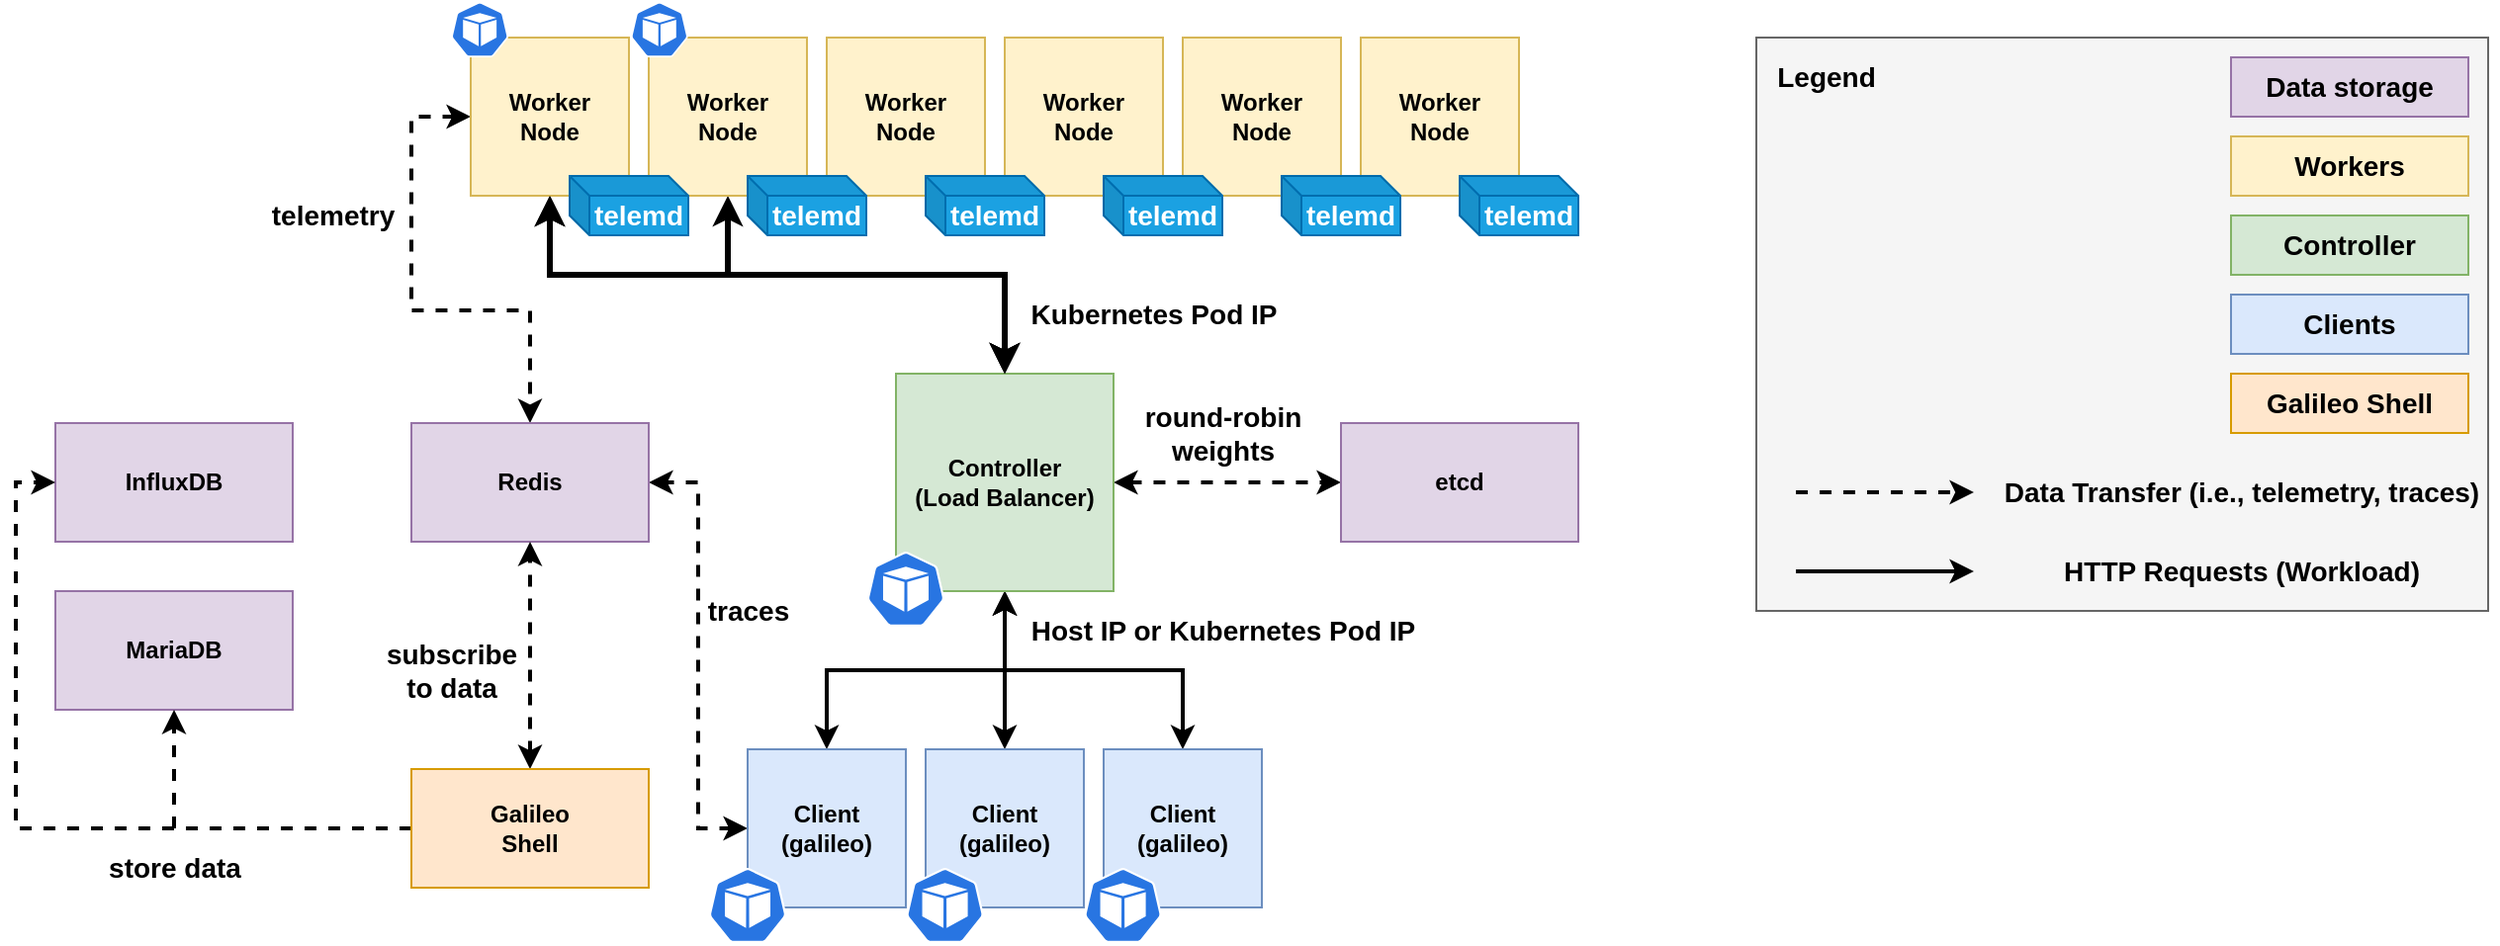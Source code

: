 <mxfile version="16.6.6" type="device"><diagram id="hr-8L9cHcijfdLjV0N6L" name="Page-1"><mxGraphModel dx="2912" dy="1149" grid="1" gridSize="10" guides="1" tooltips="1" connect="1" arrows="1" fold="1" page="1" pageScale="1" pageWidth="850" pageHeight="1100" math="0" shadow="0"><root><mxCell id="0"/><mxCell id="1" parent="0"/><mxCell id="xiiuitjSoVEf7jJyn7wx-65" value="" style="rounded=0;whiteSpace=wrap;html=1;fontSize=14;fillColor=#f5f5f5;fontColor=#333333;strokeColor=#666666;" vertex="1" parent="1"><mxGeometry x="650" y="350" width="370" height="290" as="geometry"/></mxCell><mxCell id="xiiuitjSoVEf7jJyn7wx-21" style="edgeStyle=orthogonalEdgeStyle;rounded=0;orthogonalLoop=1;jettySize=auto;html=1;startArrow=classic;startFill=1;strokeWidth=2;" edge="1" parent="1" source="xiiuitjSoVEf7jJyn7wx-4" target="xiiuitjSoVEf7jJyn7wx-7"><mxGeometry relative="1" as="geometry"/></mxCell><mxCell id="xiiuitjSoVEf7jJyn7wx-38" style="edgeStyle=orthogonalEdgeStyle;rounded=0;orthogonalLoop=1;jettySize=auto;html=1;entryX=1;entryY=0.5;entryDx=0;entryDy=0;dashed=1;startArrow=classic;startFill=1;strokeWidth=2;" edge="1" parent="1" source="xiiuitjSoVEf7jJyn7wx-4" target="xiiuitjSoVEf7jJyn7wx-17"><mxGeometry relative="1" as="geometry"/></mxCell><mxCell id="xiiuitjSoVEf7jJyn7wx-4" value="&lt;div&gt;Client&lt;/div&gt;&lt;div&gt;(galileo)&lt;br&gt;&lt;/div&gt;" style="whiteSpace=wrap;html=1;aspect=fixed;fillColor=#dae8fc;strokeColor=#6c8ebf;fontStyle=1" vertex="1" parent="1"><mxGeometry x="140" y="710" width="80" height="80" as="geometry"/></mxCell><mxCell id="xiiuitjSoVEf7jJyn7wx-24" style="edgeStyle=orthogonalEdgeStyle;rounded=0;orthogonalLoop=1;jettySize=auto;html=1;entryX=0.5;entryY=1;entryDx=0;entryDy=0;startArrow=classic;startFill=1;strokeWidth=2;" edge="1" parent="1" source="xiiuitjSoVEf7jJyn7wx-5" target="xiiuitjSoVEf7jJyn7wx-7"><mxGeometry relative="1" as="geometry"/></mxCell><mxCell id="xiiuitjSoVEf7jJyn7wx-5" value="&lt;div&gt;Client&lt;/div&gt;&lt;div&gt;(galileo)&lt;/div&gt;" style="whiteSpace=wrap;html=1;aspect=fixed;fillColor=#dae8fc;strokeColor=#6c8ebf;fontStyle=1" vertex="1" parent="1"><mxGeometry x="230" y="710" width="80" height="80" as="geometry"/></mxCell><mxCell id="xiiuitjSoVEf7jJyn7wx-25" style="edgeStyle=orthogonalEdgeStyle;rounded=0;orthogonalLoop=1;jettySize=auto;html=1;entryX=0.5;entryY=1;entryDx=0;entryDy=0;startArrow=classic;startFill=1;strokeWidth=2;" edge="1" parent="1" source="xiiuitjSoVEf7jJyn7wx-6" target="xiiuitjSoVEf7jJyn7wx-7"><mxGeometry relative="1" as="geometry"/></mxCell><mxCell id="xiiuitjSoVEf7jJyn7wx-6" value="&lt;div&gt;Client&lt;/div&gt;&lt;div&gt;(galileo)&lt;/div&gt;" style="whiteSpace=wrap;html=1;aspect=fixed;fillColor=#dae8fc;strokeColor=#6c8ebf;fontStyle=1" vertex="1" parent="1"><mxGeometry x="320" y="710" width="80" height="80" as="geometry"/></mxCell><mxCell id="xiiuitjSoVEf7jJyn7wx-16" style="edgeStyle=orthogonalEdgeStyle;rounded=0;orthogonalLoop=1;jettySize=auto;html=1;entryX=0;entryY=0.5;entryDx=0;entryDy=0;startArrow=classic;startFill=1;strokeWidth=2;dashed=1;" edge="1" parent="1" source="xiiuitjSoVEf7jJyn7wx-7" target="xiiuitjSoVEf7jJyn7wx-15"><mxGeometry relative="1" as="geometry"/></mxCell><mxCell id="xiiuitjSoVEf7jJyn7wx-7" value="&lt;div&gt;Controller&lt;/div&gt;&lt;div&gt;(Load Balancer)&lt;br&gt;&lt;/div&gt;" style="whiteSpace=wrap;html=1;aspect=fixed;fillColor=#d5e8d4;strokeColor=#82b366;fontStyle=1" vertex="1" parent="1"><mxGeometry x="215" y="520" width="110" height="110" as="geometry"/></mxCell><mxCell id="xiiuitjSoVEf7jJyn7wx-26" style="edgeStyle=orthogonalEdgeStyle;rounded=0;orthogonalLoop=1;jettySize=auto;html=1;entryX=0.5;entryY=0;entryDx=0;entryDy=0;startArrow=classic;startFill=1;strokeWidth=3;" edge="1" parent="1" source="xiiuitjSoVEf7jJyn7wx-8" target="xiiuitjSoVEf7jJyn7wx-7"><mxGeometry relative="1" as="geometry"><Array as="points"><mxPoint x="40" y="470"/><mxPoint x="270" y="470"/></Array></mxGeometry></mxCell><mxCell id="xiiuitjSoVEf7jJyn7wx-34" style="edgeStyle=orthogonalEdgeStyle;rounded=0;orthogonalLoop=1;jettySize=auto;html=1;startArrow=classic;startFill=1;strokeWidth=2;dashed=1;" edge="1" parent="1" source="xiiuitjSoVEf7jJyn7wx-8" target="xiiuitjSoVEf7jJyn7wx-17"><mxGeometry relative="1" as="geometry"><Array as="points"><mxPoint x="-30" y="390"/><mxPoint x="-30" y="488"/><mxPoint x="30" y="488"/></Array></mxGeometry></mxCell><mxCell id="xiiuitjSoVEf7jJyn7wx-8" value="&lt;div&gt;&lt;b&gt;Worker&lt;/b&gt;&lt;/div&gt;&lt;div&gt;&lt;b&gt;Node&lt;br&gt;&lt;/b&gt;&lt;/div&gt;" style="whiteSpace=wrap;html=1;aspect=fixed;fillColor=#fff2cc;strokeColor=#d6b656;" vertex="1" parent="1"><mxGeometry y="350" width="80" height="80" as="geometry"/></mxCell><mxCell id="xiiuitjSoVEf7jJyn7wx-27" style="edgeStyle=orthogonalEdgeStyle;rounded=0;orthogonalLoop=1;jettySize=auto;html=1;startArrow=classic;startFill=1;strokeWidth=3;" edge="1" parent="1" source="xiiuitjSoVEf7jJyn7wx-10" target="xiiuitjSoVEf7jJyn7wx-7"><mxGeometry relative="1" as="geometry"><Array as="points"><mxPoint x="130" y="470"/><mxPoint x="270" y="470"/></Array></mxGeometry></mxCell><mxCell id="xiiuitjSoVEf7jJyn7wx-10" value="&lt;div&gt;&lt;b&gt;Worker&lt;/b&gt;&lt;/div&gt;&lt;div&gt;&lt;b&gt;Node&lt;br&gt;&lt;/b&gt;&lt;/div&gt;" style="whiteSpace=wrap;html=1;aspect=fixed;fillColor=#fff2cc;strokeColor=#d6b656;" vertex="1" parent="1"><mxGeometry x="90" y="350" width="80" height="80" as="geometry"/></mxCell><mxCell id="xiiuitjSoVEf7jJyn7wx-11" value="&lt;div&gt;&lt;b&gt;Worker&lt;/b&gt;&lt;/div&gt;&lt;div&gt;&lt;b&gt;Node&lt;br&gt;&lt;/b&gt;&lt;/div&gt;" style="whiteSpace=wrap;html=1;aspect=fixed;fillColor=#fff2cc;strokeColor=#d6b656;" vertex="1" parent="1"><mxGeometry x="180" y="350" width="80" height="80" as="geometry"/></mxCell><mxCell id="xiiuitjSoVEf7jJyn7wx-12" value="&lt;div&gt;&lt;b&gt;Worker&lt;/b&gt;&lt;/div&gt;&lt;div&gt;&lt;b&gt;Node&lt;br&gt;&lt;/b&gt;&lt;/div&gt;" style="whiteSpace=wrap;html=1;aspect=fixed;fillColor=#fff2cc;strokeColor=#d6b656;" vertex="1" parent="1"><mxGeometry x="270" y="350" width="80" height="80" as="geometry"/></mxCell><mxCell id="xiiuitjSoVEf7jJyn7wx-13" value="&lt;div&gt;&lt;b&gt;Worker&lt;/b&gt;&lt;/div&gt;&lt;div&gt;&lt;b&gt;Node&lt;br&gt;&lt;/b&gt;&lt;/div&gt;" style="whiteSpace=wrap;html=1;aspect=fixed;fillColor=#fff2cc;strokeColor=#d6b656;" vertex="1" parent="1"><mxGeometry x="360" y="350" width="80" height="80" as="geometry"/></mxCell><mxCell id="xiiuitjSoVEf7jJyn7wx-14" value="&lt;div&gt;&lt;b&gt;Worker&lt;/b&gt;&lt;/div&gt;&lt;div&gt;&lt;b&gt;Node&lt;br&gt;&lt;/b&gt;&lt;/div&gt;" style="whiteSpace=wrap;html=1;aspect=fixed;fillColor=#fff2cc;strokeColor=#d6b656;" vertex="1" parent="1"><mxGeometry x="450" y="350" width="80" height="80" as="geometry"/></mxCell><mxCell id="xiiuitjSoVEf7jJyn7wx-15" value="&lt;b&gt;etcd&lt;/b&gt;" style="rounded=0;whiteSpace=wrap;html=1;fillColor=#e1d5e7;strokeColor=#9673a6;" vertex="1" parent="1"><mxGeometry x="440" y="545" width="120" height="60" as="geometry"/></mxCell><mxCell id="xiiuitjSoVEf7jJyn7wx-17" value="&lt;b&gt;Redis&lt;/b&gt;" style="rounded=0;whiteSpace=wrap;html=1;fillColor=#e1d5e7;strokeColor=#9673a6;" vertex="1" parent="1"><mxGeometry x="-30" y="545" width="120" height="60" as="geometry"/></mxCell><mxCell id="xiiuitjSoVEf7jJyn7wx-18" value="&lt;b&gt;InfluxDB&lt;/b&gt;" style="rounded=0;whiteSpace=wrap;html=1;fillColor=#e1d5e7;strokeColor=#9673a6;" vertex="1" parent="1"><mxGeometry x="-210" y="545" width="120" height="60" as="geometry"/></mxCell><mxCell id="xiiuitjSoVEf7jJyn7wx-19" value="&lt;b&gt;MariaDB&lt;/b&gt;" style="rounded=0;whiteSpace=wrap;html=1;fillColor=#e1d5e7;strokeColor=#9673a6;" vertex="1" parent="1"><mxGeometry x="-210" y="630" width="120" height="60" as="geometry"/></mxCell><mxCell id="xiiuitjSoVEf7jJyn7wx-35" style="edgeStyle=orthogonalEdgeStyle;rounded=0;orthogonalLoop=1;jettySize=auto;html=1;dashed=1;startArrow=classic;startFill=1;strokeWidth=2;" edge="1" parent="1" source="xiiuitjSoVEf7jJyn7wx-20" target="xiiuitjSoVEf7jJyn7wx-17"><mxGeometry relative="1" as="geometry"/></mxCell><mxCell id="xiiuitjSoVEf7jJyn7wx-36" style="edgeStyle=orthogonalEdgeStyle;rounded=0;orthogonalLoop=1;jettySize=auto;html=1;dashed=1;startArrow=none;startFill=0;strokeWidth=2;" edge="1" parent="1" source="xiiuitjSoVEf7jJyn7wx-20" target="xiiuitjSoVEf7jJyn7wx-19"><mxGeometry relative="1" as="geometry"/></mxCell><mxCell id="xiiuitjSoVEf7jJyn7wx-37" style="edgeStyle=orthogonalEdgeStyle;rounded=0;orthogonalLoop=1;jettySize=auto;html=1;dashed=1;startArrow=none;startFill=0;strokeWidth=2;endArrow=classic;endFill=1;" edge="1" parent="1" source="xiiuitjSoVEf7jJyn7wx-20" target="xiiuitjSoVEf7jJyn7wx-18"><mxGeometry relative="1" as="geometry"><Array as="points"><mxPoint x="-230" y="750"/><mxPoint x="-230" y="575"/></Array></mxGeometry></mxCell><mxCell id="xiiuitjSoVEf7jJyn7wx-20" value="&lt;div&gt;Galileo&lt;/div&gt;&lt;div&gt;Shell&lt;br&gt;&lt;/div&gt;" style="rounded=0;whiteSpace=wrap;html=1;fontStyle=1;fillColor=#ffe6cc;strokeColor=#d79b00;" vertex="1" parent="1"><mxGeometry x="-30" y="720" width="120" height="60" as="geometry"/></mxCell><mxCell id="xiiuitjSoVEf7jJyn7wx-32" style="edgeStyle=orthogonalEdgeStyle;rounded=0;orthogonalLoop=1;jettySize=auto;html=1;entryX=0.5;entryY=0;entryDx=0;entryDy=0;startArrow=classic;startFill=1;strokeWidth=3;" edge="1" parent="1" source="xiiuitjSoVEf7jJyn7wx-8" target="xiiuitjSoVEf7jJyn7wx-7"><mxGeometry relative="1" as="geometry"><mxPoint x="40" y="430" as="sourcePoint"/><mxPoint x="270" y="520" as="targetPoint"/><Array as="points"><mxPoint x="40" y="470"/><mxPoint x="270" y="470"/></Array></mxGeometry></mxCell><mxCell id="xiiuitjSoVEf7jJyn7wx-39" value="" style="endArrow=classic;html=1;rounded=0;dashed=1;strokeWidth=2;" edge="1" parent="1"><mxGeometry width="50" height="50" relative="1" as="geometry"><mxPoint x="670" y="580" as="sourcePoint"/><mxPoint x="760" y="580" as="targetPoint"/></mxGeometry></mxCell><mxCell id="xiiuitjSoVEf7jJyn7wx-40" value="Data Transfer (i.e., telemetry, traces)" style="text;html=1;align=center;verticalAlign=middle;resizable=0;points=[];autosize=1;strokeColor=none;fillColor=none;fontStyle=1;fontSize=14;" vertex="1" parent="1"><mxGeometry x="765" y="570" width="260" height="20" as="geometry"/></mxCell><mxCell id="xiiuitjSoVEf7jJyn7wx-42" value="" style="endArrow=classic;html=1;rounded=0;strokeWidth=2;" edge="1" parent="1"><mxGeometry width="50" height="50" relative="1" as="geometry"><mxPoint x="670" y="620" as="sourcePoint"/><mxPoint x="760" y="620" as="targetPoint"/></mxGeometry></mxCell><mxCell id="xiiuitjSoVEf7jJyn7wx-43" value="HTTP Requests (Workload)" style="text;html=1;align=center;verticalAlign=middle;resizable=0;points=[];autosize=1;strokeColor=none;fillColor=none;fontStyle=1;fontSize=14;" vertex="1" parent="1"><mxGeometry x="795" y="610" width="200" height="20" as="geometry"/></mxCell><mxCell id="xiiuitjSoVEf7jJyn7wx-44" value="&lt;div&gt;&lt;b&gt;round-robin&lt;/b&gt;&lt;/div&gt;&lt;div&gt;&lt;b&gt;weights&lt;br&gt;&lt;/b&gt;&lt;/div&gt;" style="text;html=1;align=center;verticalAlign=middle;resizable=0;points=[];autosize=1;strokeColor=none;fillColor=none;fontSize=14;" vertex="1" parent="1"><mxGeometry x="335" y="530" width="90" height="40" as="geometry"/></mxCell><mxCell id="xiiuitjSoVEf7jJyn7wx-45" value="&lt;b&gt;traces&lt;/b&gt;" style="text;html=1;align=center;verticalAlign=middle;resizable=0;points=[];autosize=1;strokeColor=none;fillColor=none;fontSize=14;" vertex="1" parent="1"><mxGeometry x="110" y="630" width="60" height="20" as="geometry"/></mxCell><mxCell id="xiiuitjSoVEf7jJyn7wx-46" value="&lt;b&gt;telemetry&lt;/b&gt;" style="text;html=1;align=center;verticalAlign=middle;resizable=0;points=[];autosize=1;strokeColor=none;fillColor=none;fontSize=14;" vertex="1" parent="1"><mxGeometry x="-110" y="430" width="80" height="20" as="geometry"/></mxCell><mxCell id="xiiuitjSoVEf7jJyn7wx-48" value="&lt;b&gt;store data&lt;br&gt;&lt;/b&gt;" style="text;html=1;align=center;verticalAlign=middle;resizable=0;points=[];autosize=1;strokeColor=none;fillColor=none;fontSize=14;" vertex="1" parent="1"><mxGeometry x="-190" y="760" width="80" height="20" as="geometry"/></mxCell><mxCell id="xiiuitjSoVEf7jJyn7wx-49" value="&lt;div&gt;&lt;b&gt;subscribe&lt;/b&gt;&lt;/div&gt;&lt;div&gt;&lt;b&gt;to data&lt;br&gt;&lt;/b&gt;&lt;/div&gt;" style="text;html=1;align=center;verticalAlign=middle;resizable=0;points=[];autosize=1;strokeColor=none;fillColor=none;fontSize=14;" vertex="1" parent="1"><mxGeometry x="-50" y="650" width="80" height="40" as="geometry"/></mxCell><mxCell id="xiiuitjSoVEf7jJyn7wx-50" value="&lt;b&gt;telemd&lt;/b&gt;" style="shape=cube;whiteSpace=wrap;html=1;boundedLbl=1;backgroundOutline=1;darkOpacity=0.05;darkOpacity2=0.1;fontSize=14;fillColor=#1ba1e2;fontColor=#ffffff;strokeColor=#006EAF;size=10;" vertex="1" parent="1"><mxGeometry x="500" y="420" width="60" height="30" as="geometry"/></mxCell><mxCell id="xiiuitjSoVEf7jJyn7wx-51" value="&lt;b&gt;telemd&lt;/b&gt;" style="shape=cube;whiteSpace=wrap;html=1;boundedLbl=1;backgroundOutline=1;darkOpacity=0.05;darkOpacity2=0.1;fontSize=14;fillColor=#1ba1e2;fontColor=#ffffff;strokeColor=#006EAF;size=10;" vertex="1" parent="1"><mxGeometry x="410" y="420" width="60" height="30" as="geometry"/></mxCell><mxCell id="xiiuitjSoVEf7jJyn7wx-54" value="&lt;b&gt;telemd&lt;/b&gt;" style="shape=cube;whiteSpace=wrap;html=1;boundedLbl=1;backgroundOutline=1;darkOpacity=0.05;darkOpacity2=0.1;fontSize=14;fillColor=#1ba1e2;fontColor=#ffffff;strokeColor=#006EAF;size=10;" vertex="1" parent="1"><mxGeometry x="320" y="420" width="60" height="30" as="geometry"/></mxCell><mxCell id="xiiuitjSoVEf7jJyn7wx-55" value="&lt;b&gt;telemd&lt;/b&gt;" style="shape=cube;whiteSpace=wrap;html=1;boundedLbl=1;backgroundOutline=1;darkOpacity=0.05;darkOpacity2=0.1;fontSize=14;fillColor=#1ba1e2;fontColor=#ffffff;strokeColor=#006EAF;size=10;" vertex="1" parent="1"><mxGeometry x="230" y="420" width="60" height="30" as="geometry"/></mxCell><mxCell id="xiiuitjSoVEf7jJyn7wx-56" value="&lt;b&gt;telemd&lt;/b&gt;" style="shape=cube;whiteSpace=wrap;html=1;boundedLbl=1;backgroundOutline=1;darkOpacity=0.05;darkOpacity2=0.1;fontSize=14;fillColor=#1ba1e2;fontColor=#ffffff;strokeColor=#006EAF;size=10;" vertex="1" parent="1"><mxGeometry x="140" y="420" width="60" height="30" as="geometry"/></mxCell><mxCell id="xiiuitjSoVEf7jJyn7wx-57" value="&lt;b&gt;telemd&lt;/b&gt;" style="shape=cube;whiteSpace=wrap;html=1;boundedLbl=1;backgroundOutline=1;darkOpacity=0.05;darkOpacity2=0.1;fontSize=14;fillColor=#1ba1e2;fontColor=#ffffff;strokeColor=#006EAF;size=10;" vertex="1" parent="1"><mxGeometry x="50" y="420" width="60" height="30" as="geometry"/></mxCell><mxCell id="xiiuitjSoVEf7jJyn7wx-58" value="&lt;b&gt;Host IP or Kubernetes Pod IP&lt;br&gt;&lt;/b&gt;" style="text;html=1;align=center;verticalAlign=middle;resizable=0;points=[];autosize=1;strokeColor=none;fillColor=none;fontSize=14;" vertex="1" parent="1"><mxGeometry x="275" y="640" width="210" height="20" as="geometry"/></mxCell><mxCell id="xiiuitjSoVEf7jJyn7wx-59" value="&lt;b&gt;Kubernetes Pod IP&lt;br&gt;&lt;/b&gt;" style="text;html=1;align=center;verticalAlign=middle;resizable=0;points=[];autosize=1;strokeColor=none;fillColor=none;fontSize=14;" vertex="1" parent="1"><mxGeometry x="275" y="480" width="140" height="20" as="geometry"/></mxCell><mxCell id="xiiuitjSoVEf7jJyn7wx-60" value="Data storage" style="rounded=0;whiteSpace=wrap;html=1;fontSize=14;fontStyle=1;fillColor=#e1d5e7;strokeColor=#9673a6;" vertex="1" parent="1"><mxGeometry x="890" y="360" width="120" height="30" as="geometry"/></mxCell><mxCell id="xiiuitjSoVEf7jJyn7wx-61" value="Workers" style="rounded=0;whiteSpace=wrap;html=1;fontSize=14;fontStyle=1;fillColor=#fff2cc;strokeColor=#d6b656;" vertex="1" parent="1"><mxGeometry x="890" y="400" width="120" height="30" as="geometry"/></mxCell><mxCell id="xiiuitjSoVEf7jJyn7wx-62" value="Controller" style="rounded=0;whiteSpace=wrap;html=1;fontSize=14;fontStyle=1;fillColor=#d5e8d4;strokeColor=#82b366;" vertex="1" parent="1"><mxGeometry x="890" y="440" width="120" height="30" as="geometry"/></mxCell><mxCell id="xiiuitjSoVEf7jJyn7wx-63" value="Clients" style="rounded=0;whiteSpace=wrap;html=1;fontSize=14;fontStyle=1;fillColor=#dae8fc;strokeColor=#6c8ebf;" vertex="1" parent="1"><mxGeometry x="890" y="480" width="120" height="30" as="geometry"/></mxCell><mxCell id="xiiuitjSoVEf7jJyn7wx-64" value="Galileo Shell" style="rounded=0;whiteSpace=wrap;html=1;fontSize=14;fontStyle=1;fillColor=#ffe6cc;strokeColor=#d79b00;" vertex="1" parent="1"><mxGeometry x="890" y="520" width="120" height="30" as="geometry"/></mxCell><mxCell id="xiiuitjSoVEf7jJyn7wx-66" value="&lt;b&gt;Legend&lt;/b&gt;" style="text;html=1;align=center;verticalAlign=middle;resizable=0;points=[];autosize=1;strokeColor=none;fillColor=none;fontSize=14;" vertex="1" parent="1"><mxGeometry x="650" y="360" width="70" height="20" as="geometry"/></mxCell><mxCell id="xiiuitjSoVEf7jJyn7wx-67" value="" style="sketch=0;html=1;dashed=0;whitespace=wrap;fillColor=#2875E2;strokeColor=#ffffff;points=[[0.005,0.63,0],[0.1,0.2,0],[0.9,0.2,0],[0.5,0,0],[0.995,0.63,0],[0.72,0.99,0],[0.5,1,0],[0.28,0.99,0]];shape=mxgraph.kubernetes.icon;prIcon=pod;fontSize=14;" vertex="1" parent="1"><mxGeometry x="-10" y="332" width="29.17" height="28" as="geometry"/></mxCell><mxCell id="xiiuitjSoVEf7jJyn7wx-68" value="" style="sketch=0;html=1;dashed=0;whitespace=wrap;fillColor=#2875E2;strokeColor=#ffffff;points=[[0.005,0.63,0],[0.1,0.2,0],[0.9,0.2,0],[0.5,0,0],[0.995,0.63,0],[0.72,0.99,0],[0.5,1,0],[0.28,0.99,0]];shape=mxgraph.kubernetes.icon;prIcon=pod;fontSize=14;" vertex="1" parent="1"><mxGeometry x="80.83" y="332" width="29.17" height="28" as="geometry"/></mxCell><mxCell id="xiiuitjSoVEf7jJyn7wx-70" value="" style="sketch=0;html=1;dashed=0;whitespace=wrap;fillColor=#2875E2;strokeColor=#ffffff;points=[[0.005,0.63,0],[0.1,0.2,0],[0.9,0.2,0],[0.5,0,0],[0.995,0.63,0],[0.72,0.99,0],[0.5,1,0],[0.28,0.99,0]];shape=mxgraph.kubernetes.icon;prIcon=pod;fontSize=14;" vertex="1" parent="1"><mxGeometry x="120.21" y="770" width="39.58" height="38" as="geometry"/></mxCell><mxCell id="xiiuitjSoVEf7jJyn7wx-71" value="" style="sketch=0;html=1;dashed=0;whitespace=wrap;fillColor=#2875E2;strokeColor=#ffffff;points=[[0.005,0.63,0],[0.1,0.2,0],[0.9,0.2,0],[0.5,0,0],[0.995,0.63,0],[0.72,0.99,0],[0.5,1,0],[0.28,0.99,0]];shape=mxgraph.kubernetes.icon;prIcon=pod;fontSize=14;" vertex="1" parent="1"><mxGeometry x="220" y="770" width="39.58" height="38" as="geometry"/></mxCell><mxCell id="xiiuitjSoVEf7jJyn7wx-72" value="" style="sketch=0;html=1;dashed=0;whitespace=wrap;fillColor=#2875E2;strokeColor=#ffffff;points=[[0.005,0.63,0],[0.1,0.2,0],[0.9,0.2,0],[0.5,0,0],[0.995,0.63,0],[0.72,0.99,0],[0.5,1,0],[0.28,0.99,0]];shape=mxgraph.kubernetes.icon;prIcon=pod;fontSize=14;" vertex="1" parent="1"><mxGeometry x="310" y="770" width="39.58" height="38" as="geometry"/></mxCell><mxCell id="xiiuitjSoVEf7jJyn7wx-73" value="" style="sketch=0;html=1;dashed=0;whitespace=wrap;fillColor=#2875E2;strokeColor=#ffffff;points=[[0.005,0.63,0],[0.1,0.2,0],[0.9,0.2,0],[0.5,0,0],[0.995,0.63,0],[0.72,0.99,0],[0.5,1,0],[0.28,0.99,0]];shape=mxgraph.kubernetes.icon;prIcon=pod;fontSize=14;" vertex="1" parent="1"><mxGeometry x="200.21" y="610" width="39.58" height="38" as="geometry"/></mxCell></root></mxGraphModel></diagram></mxfile>